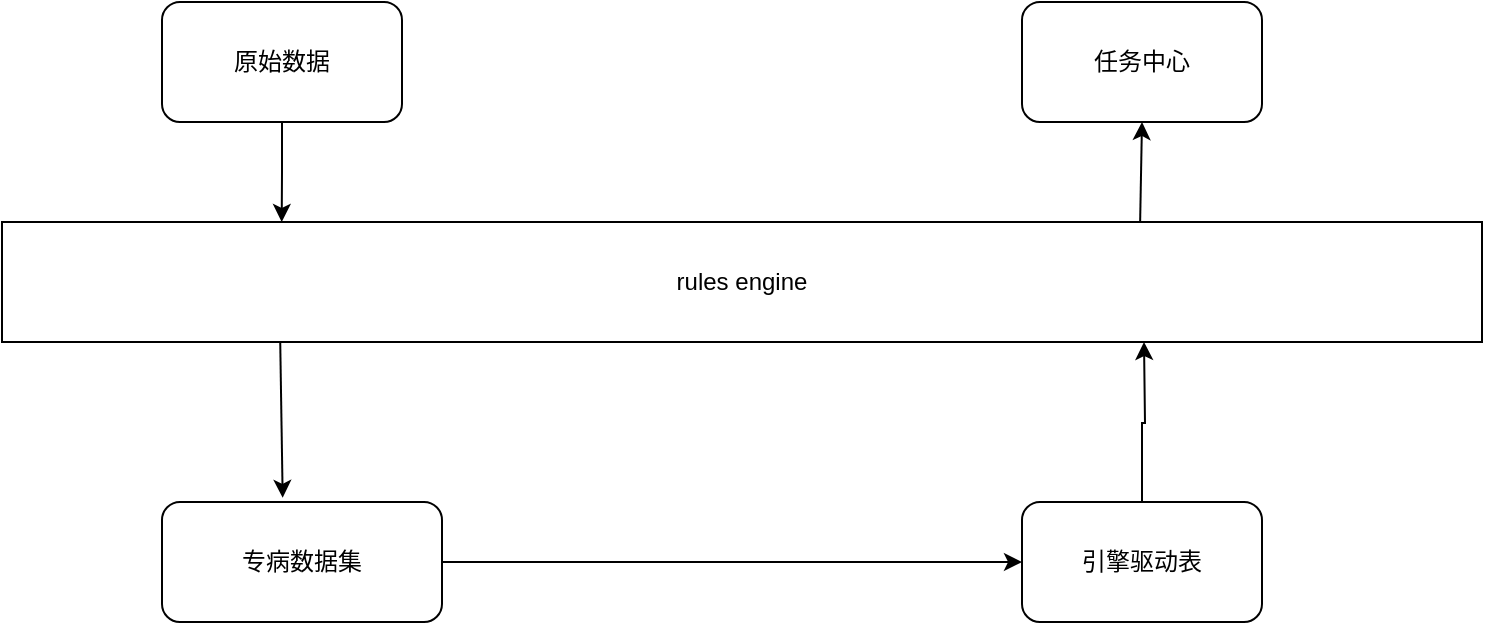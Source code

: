 <mxfile version="21.1.4" type="github">
  <diagram name="第 1 页" id="cw4zliTVJwminjke96G5">
    <mxGraphModel dx="1288" dy="549" grid="1" gridSize="10" guides="1" tooltips="1" connect="1" arrows="1" fold="1" page="1" pageScale="1" pageWidth="827" pageHeight="1169" math="0" shadow="0">
      <root>
        <mxCell id="0" />
        <mxCell id="1" parent="0" />
        <mxCell id="ousXHYL0wHkHq7cQ57ZT-17" style="edgeStyle=orthogonalEdgeStyle;rounded=0;orthogonalLoop=1;jettySize=auto;html=1;entryX=0.189;entryY=0;entryDx=0;entryDy=0;entryPerimeter=0;" edge="1" parent="1" source="ousXHYL0wHkHq7cQ57ZT-1" target="ousXHYL0wHkHq7cQ57ZT-4">
          <mxGeometry relative="1" as="geometry" />
        </mxCell>
        <mxCell id="ousXHYL0wHkHq7cQ57ZT-1" value="原始数据" style="rounded=1;whiteSpace=wrap;html=1;" vertex="1" parent="1">
          <mxGeometry x="150" y="140" width="120" height="60" as="geometry" />
        </mxCell>
        <mxCell id="ousXHYL0wHkHq7cQ57ZT-4" value="rules engine" style="rounded=0;whiteSpace=wrap;html=1;" vertex="1" parent="1">
          <mxGeometry x="70" y="250" width="740" height="60" as="geometry" />
        </mxCell>
        <mxCell id="ousXHYL0wHkHq7cQ57ZT-12" style="edgeStyle=orthogonalEdgeStyle;rounded=0;orthogonalLoop=1;jettySize=auto;html=1;" edge="1" parent="1" source="ousXHYL0wHkHq7cQ57ZT-10" target="ousXHYL0wHkHq7cQ57ZT-11">
          <mxGeometry relative="1" as="geometry" />
        </mxCell>
        <mxCell id="ousXHYL0wHkHq7cQ57ZT-10" value="专病数据集" style="rounded=1;whiteSpace=wrap;html=1;" vertex="1" parent="1">
          <mxGeometry x="150" y="390" width="140" height="60" as="geometry" />
        </mxCell>
        <mxCell id="ousXHYL0wHkHq7cQ57ZT-13" style="edgeStyle=orthogonalEdgeStyle;rounded=0;orthogonalLoop=1;jettySize=auto;html=1;" edge="1" parent="1" source="ousXHYL0wHkHq7cQ57ZT-11">
          <mxGeometry relative="1" as="geometry">
            <mxPoint x="641" y="310" as="targetPoint" />
          </mxGeometry>
        </mxCell>
        <mxCell id="ousXHYL0wHkHq7cQ57ZT-11" value="引擎驱动表" style="rounded=1;whiteSpace=wrap;html=1;" vertex="1" parent="1">
          <mxGeometry x="580" y="390" width="120" height="60" as="geometry" />
        </mxCell>
        <mxCell id="ousXHYL0wHkHq7cQ57ZT-15" value="" style="endArrow=classic;html=1;rounded=0;exitX=0.769;exitY=0.004;exitDx=0;exitDy=0;exitPerimeter=0;entryX=0.5;entryY=1;entryDx=0;entryDy=0;" edge="1" parent="1" source="ousXHYL0wHkHq7cQ57ZT-4">
          <mxGeometry width="50" height="50" relative="1" as="geometry">
            <mxPoint x="610" y="240" as="sourcePoint" />
            <mxPoint x="640" y="200" as="targetPoint" />
          </mxGeometry>
        </mxCell>
        <mxCell id="ousXHYL0wHkHq7cQ57ZT-18" value="" style="endArrow=classic;html=1;rounded=0;entryX=0.431;entryY=-0.035;entryDx=0;entryDy=0;entryPerimeter=0;exitX=0.188;exitY=1.004;exitDx=0;exitDy=0;exitPerimeter=0;" edge="1" parent="1" source="ousXHYL0wHkHq7cQ57ZT-4" target="ousXHYL0wHkHq7cQ57ZT-10">
          <mxGeometry width="50" height="50" relative="1" as="geometry">
            <mxPoint x="200" y="370" as="sourcePoint" />
            <mxPoint x="250" y="320" as="targetPoint" />
          </mxGeometry>
        </mxCell>
        <mxCell id="ousXHYL0wHkHq7cQ57ZT-19" value="任务中心" style="rounded=1;whiteSpace=wrap;html=1;" vertex="1" parent="1">
          <mxGeometry x="580" y="140" width="120" height="60" as="geometry" />
        </mxCell>
      </root>
    </mxGraphModel>
  </diagram>
</mxfile>
